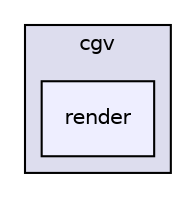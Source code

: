 digraph "render" {
  bgcolor=transparent;
  compound=true
  node [ fontsize="10", fontname="Helvetica"];
  edge [ labelfontsize="10", labelfontname="Helvetica"];
  subgraph clusterdir_b2f69a17ffe82a31358822b647cc4326 {
    graph [ bgcolor="#ddddee", pencolor="black", label="cgv" fontname="Helvetica", fontsize="10", URL="dir_b2f69a17ffe82a31358822b647cc4326.html"]
  dir_9e5233720c1eead63865229b786e54d6 [shape=box, label="render", style="filled", fillcolor="#eeeeff", pencolor="black", URL="dir_9e5233720c1eead63865229b786e54d6.html"];
  }
}
